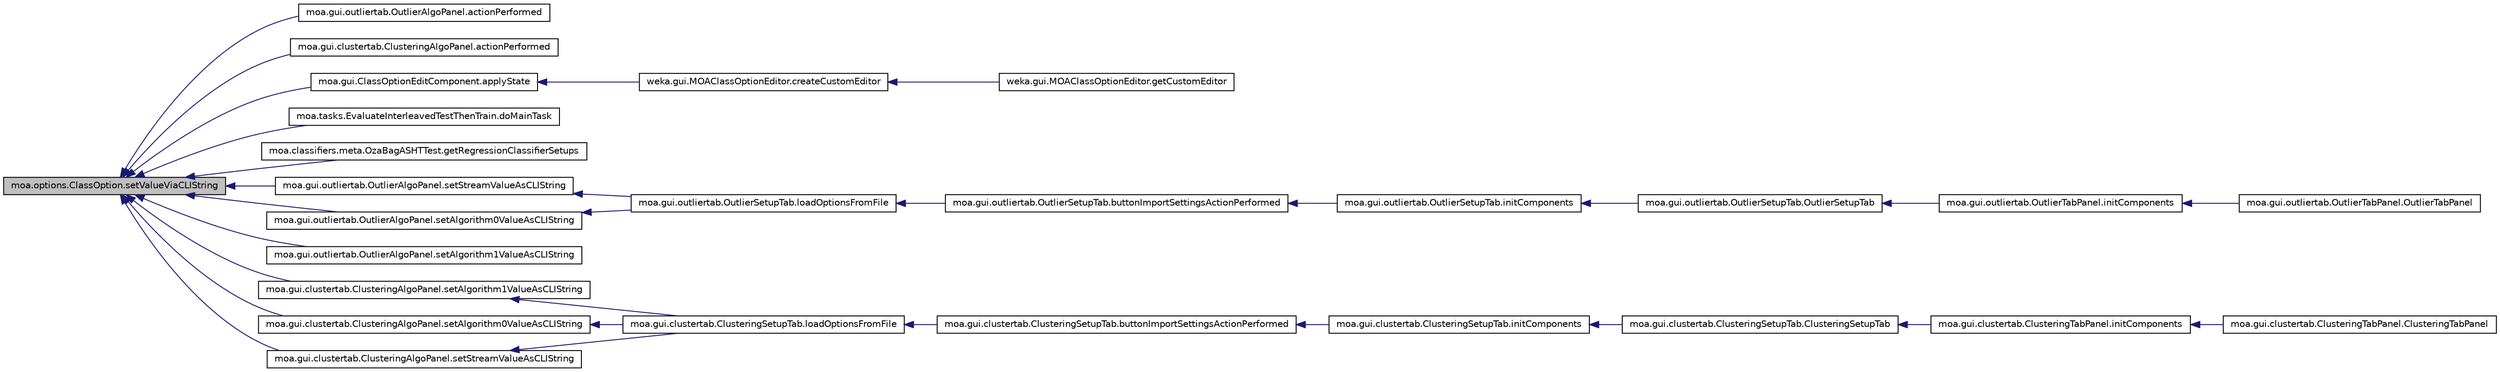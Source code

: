 digraph G
{
  edge [fontname="Helvetica",fontsize="10",labelfontname="Helvetica",labelfontsize="10"];
  node [fontname="Helvetica",fontsize="10",shape=record];
  rankdir=LR;
  Node1 [label="moa.options.ClassOption.setValueViaCLIString",height=0.2,width=0.4,color="black", fillcolor="grey75", style="filled" fontcolor="black"];
  Node1 -> Node2 [dir=back,color="midnightblue",fontsize="10",style="solid",fontname="Helvetica"];
  Node2 [label="moa.gui.outliertab.OutlierAlgoPanel.actionPerformed",height=0.2,width=0.4,color="black", fillcolor="white", style="filled",URL="$classmoa_1_1gui_1_1outliertab_1_1OutlierAlgoPanel.html#a1de6e7cec7fbed63d898ee3f6555f41b"];
  Node1 -> Node3 [dir=back,color="midnightblue",fontsize="10",style="solid",fontname="Helvetica"];
  Node3 [label="moa.gui.clustertab.ClusteringAlgoPanel.actionPerformed",height=0.2,width=0.4,color="black", fillcolor="white", style="filled",URL="$classmoa_1_1gui_1_1clustertab_1_1ClusteringAlgoPanel.html#a9b96fbc9aab65ebfb9894554fa4e1ee0"];
  Node1 -> Node4 [dir=back,color="midnightblue",fontsize="10",style="solid",fontname="Helvetica"];
  Node4 [label="moa.gui.ClassOptionEditComponent.applyState",height=0.2,width=0.4,color="black", fillcolor="white", style="filled",URL="$classmoa_1_1gui_1_1ClassOptionEditComponent.html#a6ee516d6bc0c1bb10374a09a06357d56",tooltip="This method applies the state."];
  Node4 -> Node5 [dir=back,color="midnightblue",fontsize="10",style="solid",fontname="Helvetica"];
  Node5 [label="weka.gui.MOAClassOptionEditor.createCustomEditor",height=0.2,width=0.4,color="black", fillcolor="white", style="filled",URL="$classweka_1_1gui_1_1MOAClassOptionEditor.html#a8a04e27765e7289109223851472fd76b",tooltip="Creates the custom editor."];
  Node5 -> Node6 [dir=back,color="midnightblue",fontsize="10",style="solid",fontname="Helvetica"];
  Node6 [label="weka.gui.MOAClassOptionEditor.getCustomEditor",height=0.2,width=0.4,color="black", fillcolor="white", style="filled",URL="$classweka_1_1gui_1_1MOAClassOptionEditor.html#a726f11e7ffcc3c95a4f69d24c28bf125",tooltip="Gets the custom editor component."];
  Node1 -> Node7 [dir=back,color="midnightblue",fontsize="10",style="solid",fontname="Helvetica"];
  Node7 [label="moa.tasks.EvaluateInterleavedTestThenTrain.doMainTask",height=0.2,width=0.4,color="black", fillcolor="white", style="filled",URL="$classmoa_1_1tasks_1_1EvaluateInterleavedTestThenTrain.html#a6b487518dd5bfdc97abe37263f725610",tooltip="This method performs this task."];
  Node1 -> Node8 [dir=back,color="midnightblue",fontsize="10",style="solid",fontname="Helvetica"];
  Node8 [label="moa.classifiers.meta.OzaBagASHTTest.getRegressionClassifierSetups",height=0.2,width=0.4,color="black", fillcolor="white", style="filled",URL="$classmoa_1_1classifiers_1_1meta_1_1OzaBagASHTTest.html#a1e082689c4776ded59ed90c6df7d4167",tooltip="Returns the classifier setups to use in the regression test."];
  Node1 -> Node9 [dir=back,color="midnightblue",fontsize="10",style="solid",fontname="Helvetica"];
  Node9 [label="moa.gui.outliertab.OutlierAlgoPanel.setAlgorithm0ValueAsCLIString",height=0.2,width=0.4,color="black", fillcolor="white", style="filled",URL="$classmoa_1_1gui_1_1outliertab_1_1OutlierAlgoPanel.html#a6d68933d2ae0c839785332094f4a93e2"];
  Node9 -> Node10 [dir=back,color="midnightblue",fontsize="10",style="solid",fontname="Helvetica"];
  Node10 [label="moa.gui.outliertab.OutlierSetupTab.loadOptionsFromFile",height=0.2,width=0.4,color="black", fillcolor="white", style="filled",URL="$classmoa_1_1gui_1_1outliertab_1_1OutlierSetupTab.html#ab744a49dfe1df8be6d598aaffa19028e"];
  Node10 -> Node11 [dir=back,color="midnightblue",fontsize="10",style="solid",fontname="Helvetica"];
  Node11 [label="moa.gui.outliertab.OutlierSetupTab.buttonImportSettingsActionPerformed",height=0.2,width=0.4,color="black", fillcolor="white", style="filled",URL="$classmoa_1_1gui_1_1outliertab_1_1OutlierSetupTab.html#a7f96c4aede270b3fc5af671e25ab8f87"];
  Node11 -> Node12 [dir=back,color="midnightblue",fontsize="10",style="solid",fontname="Helvetica"];
  Node12 [label="moa.gui.outliertab.OutlierSetupTab.initComponents",height=0.2,width=0.4,color="black", fillcolor="white", style="filled",URL="$classmoa_1_1gui_1_1outliertab_1_1OutlierSetupTab.html#ae10be48e362dd993dae6190b160d47cf",tooltip="This method is called from within the constructor to initialize the form."];
  Node12 -> Node13 [dir=back,color="midnightblue",fontsize="10",style="solid",fontname="Helvetica"];
  Node13 [label="moa.gui.outliertab.OutlierSetupTab.OutlierSetupTab",height=0.2,width=0.4,color="black", fillcolor="white", style="filled",URL="$classmoa_1_1gui_1_1outliertab_1_1OutlierSetupTab.html#a8417656c29bc1d97a94e52d3d88688ad",tooltip="Creates new form outlierSetupTab."];
  Node13 -> Node14 [dir=back,color="midnightblue",fontsize="10",style="solid",fontname="Helvetica"];
  Node14 [label="moa.gui.outliertab.OutlierTabPanel.initComponents",height=0.2,width=0.4,color="black", fillcolor="white", style="filled",URL="$classmoa_1_1gui_1_1outliertab_1_1OutlierTabPanel.html#a6146155a96c2c5239f46f5566797e5fd",tooltip="This method is called from within the constructor to initialize the form."];
  Node14 -> Node15 [dir=back,color="midnightblue",fontsize="10",style="solid",fontname="Helvetica"];
  Node15 [label="moa.gui.outliertab.OutlierTabPanel.OutlierTabPanel",height=0.2,width=0.4,color="black", fillcolor="white", style="filled",URL="$classmoa_1_1gui_1_1outliertab_1_1OutlierTabPanel.html#a78f57b4c096f3587a549789072283a7b",tooltip="Creates new form ClusterTab."];
  Node1 -> Node16 [dir=back,color="midnightblue",fontsize="10",style="solid",fontname="Helvetica"];
  Node16 [label="moa.gui.clustertab.ClusteringAlgoPanel.setAlgorithm0ValueAsCLIString",height=0.2,width=0.4,color="black", fillcolor="white", style="filled",URL="$classmoa_1_1gui_1_1clustertab_1_1ClusteringAlgoPanel.html#aac9cbd074cc56ea10050aea5b42eacdd"];
  Node16 -> Node17 [dir=back,color="midnightblue",fontsize="10",style="solid",fontname="Helvetica"];
  Node17 [label="moa.gui.clustertab.ClusteringSetupTab.loadOptionsFromFile",height=0.2,width=0.4,color="black", fillcolor="white", style="filled",URL="$classmoa_1_1gui_1_1clustertab_1_1ClusteringSetupTab.html#a8c8336c23f48a5a776ec85752ad3541e"];
  Node17 -> Node18 [dir=back,color="midnightblue",fontsize="10",style="solid",fontname="Helvetica"];
  Node18 [label="moa.gui.clustertab.ClusteringSetupTab.buttonImportSettingsActionPerformed",height=0.2,width=0.4,color="black", fillcolor="white", style="filled",URL="$classmoa_1_1gui_1_1clustertab_1_1ClusteringSetupTab.html#a6e483b2da6825da1f4f3d20c67449f0f"];
  Node18 -> Node19 [dir=back,color="midnightblue",fontsize="10",style="solid",fontname="Helvetica"];
  Node19 [label="moa.gui.clustertab.ClusteringSetupTab.initComponents",height=0.2,width=0.4,color="black", fillcolor="white", style="filled",URL="$classmoa_1_1gui_1_1clustertab_1_1ClusteringSetupTab.html#a8abab534a283e409de003f59786a988f",tooltip="This method is called from within the constructor to initialize the form."];
  Node19 -> Node20 [dir=back,color="midnightblue",fontsize="10",style="solid",fontname="Helvetica"];
  Node20 [label="moa.gui.clustertab.ClusteringSetupTab.ClusteringSetupTab",height=0.2,width=0.4,color="black", fillcolor="white", style="filled",URL="$classmoa_1_1gui_1_1clustertab_1_1ClusteringSetupTab.html#a3c03410b4b1259ece559c660df433766",tooltip="Creates new form ClusteringSetupTab."];
  Node20 -> Node21 [dir=back,color="midnightblue",fontsize="10",style="solid",fontname="Helvetica"];
  Node21 [label="moa.gui.clustertab.ClusteringTabPanel.initComponents",height=0.2,width=0.4,color="black", fillcolor="white", style="filled",URL="$classmoa_1_1gui_1_1clustertab_1_1ClusteringTabPanel.html#a9b1cc4d4da92f4bc04b54cc12382e12f",tooltip="This method is called from within the constructor to initialize the form."];
  Node21 -> Node22 [dir=back,color="midnightblue",fontsize="10",style="solid",fontname="Helvetica"];
  Node22 [label="moa.gui.clustertab.ClusteringTabPanel.ClusteringTabPanel",height=0.2,width=0.4,color="black", fillcolor="white", style="filled",URL="$classmoa_1_1gui_1_1clustertab_1_1ClusteringTabPanel.html#a111c041657cee8181be39524a7fa7fb1",tooltip="Creates new form ClusterTab."];
  Node1 -> Node23 [dir=back,color="midnightblue",fontsize="10",style="solid",fontname="Helvetica"];
  Node23 [label="moa.gui.outliertab.OutlierAlgoPanel.setAlgorithm1ValueAsCLIString",height=0.2,width=0.4,color="black", fillcolor="white", style="filled",URL="$classmoa_1_1gui_1_1outliertab_1_1OutlierAlgoPanel.html#a4dec209c4441a29f0ce6066e352af649"];
  Node1 -> Node24 [dir=back,color="midnightblue",fontsize="10",style="solid",fontname="Helvetica"];
  Node24 [label="moa.gui.clustertab.ClusteringAlgoPanel.setAlgorithm1ValueAsCLIString",height=0.2,width=0.4,color="black", fillcolor="white", style="filled",URL="$classmoa_1_1gui_1_1clustertab_1_1ClusteringAlgoPanel.html#a4d4a7f0bd1adc52b444e7f7db5956f23"];
  Node24 -> Node17 [dir=back,color="midnightblue",fontsize="10",style="solid",fontname="Helvetica"];
  Node1 -> Node25 [dir=back,color="midnightblue",fontsize="10",style="solid",fontname="Helvetica"];
  Node25 [label="moa.gui.outliertab.OutlierAlgoPanel.setStreamValueAsCLIString",height=0.2,width=0.4,color="black", fillcolor="white", style="filled",URL="$classmoa_1_1gui_1_1outliertab_1_1OutlierAlgoPanel.html#ac1ee5f3af5be0ed092b31021fa76271c"];
  Node25 -> Node10 [dir=back,color="midnightblue",fontsize="10",style="solid",fontname="Helvetica"];
  Node1 -> Node26 [dir=back,color="midnightblue",fontsize="10",style="solid",fontname="Helvetica"];
  Node26 [label="moa.gui.clustertab.ClusteringAlgoPanel.setStreamValueAsCLIString",height=0.2,width=0.4,color="black", fillcolor="white", style="filled",URL="$classmoa_1_1gui_1_1clustertab_1_1ClusteringAlgoPanel.html#a911d281bb71fd384951ae0a8c3eb02ed"];
  Node26 -> Node17 [dir=back,color="midnightblue",fontsize="10",style="solid",fontname="Helvetica"];
}
